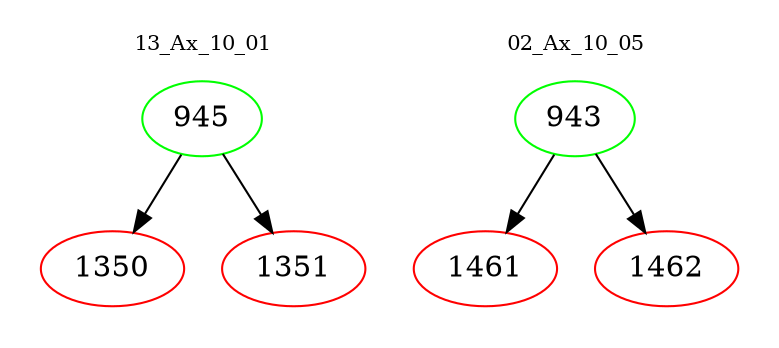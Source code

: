 digraph{
subgraph cluster_0 {
color = white
label = "13_Ax_10_01";
fontsize=10;
T0_945 [label="945", color="green"]
T0_945 -> T0_1350 [color="black"]
T0_1350 [label="1350", color="red"]
T0_945 -> T0_1351 [color="black"]
T0_1351 [label="1351", color="red"]
}
subgraph cluster_1 {
color = white
label = "02_Ax_10_05";
fontsize=10;
T1_943 [label="943", color="green"]
T1_943 -> T1_1461 [color="black"]
T1_1461 [label="1461", color="red"]
T1_943 -> T1_1462 [color="black"]
T1_1462 [label="1462", color="red"]
}
}
